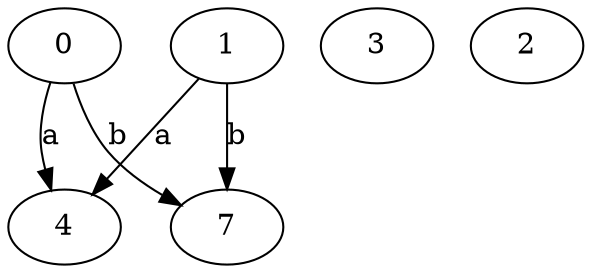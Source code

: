 strict digraph  {
0;
3;
1;
2;
4;
7;
0 -> 4  [label=a];
0 -> 7  [label=b];
1 -> 4  [label=a];
1 -> 7  [label=b];
}
